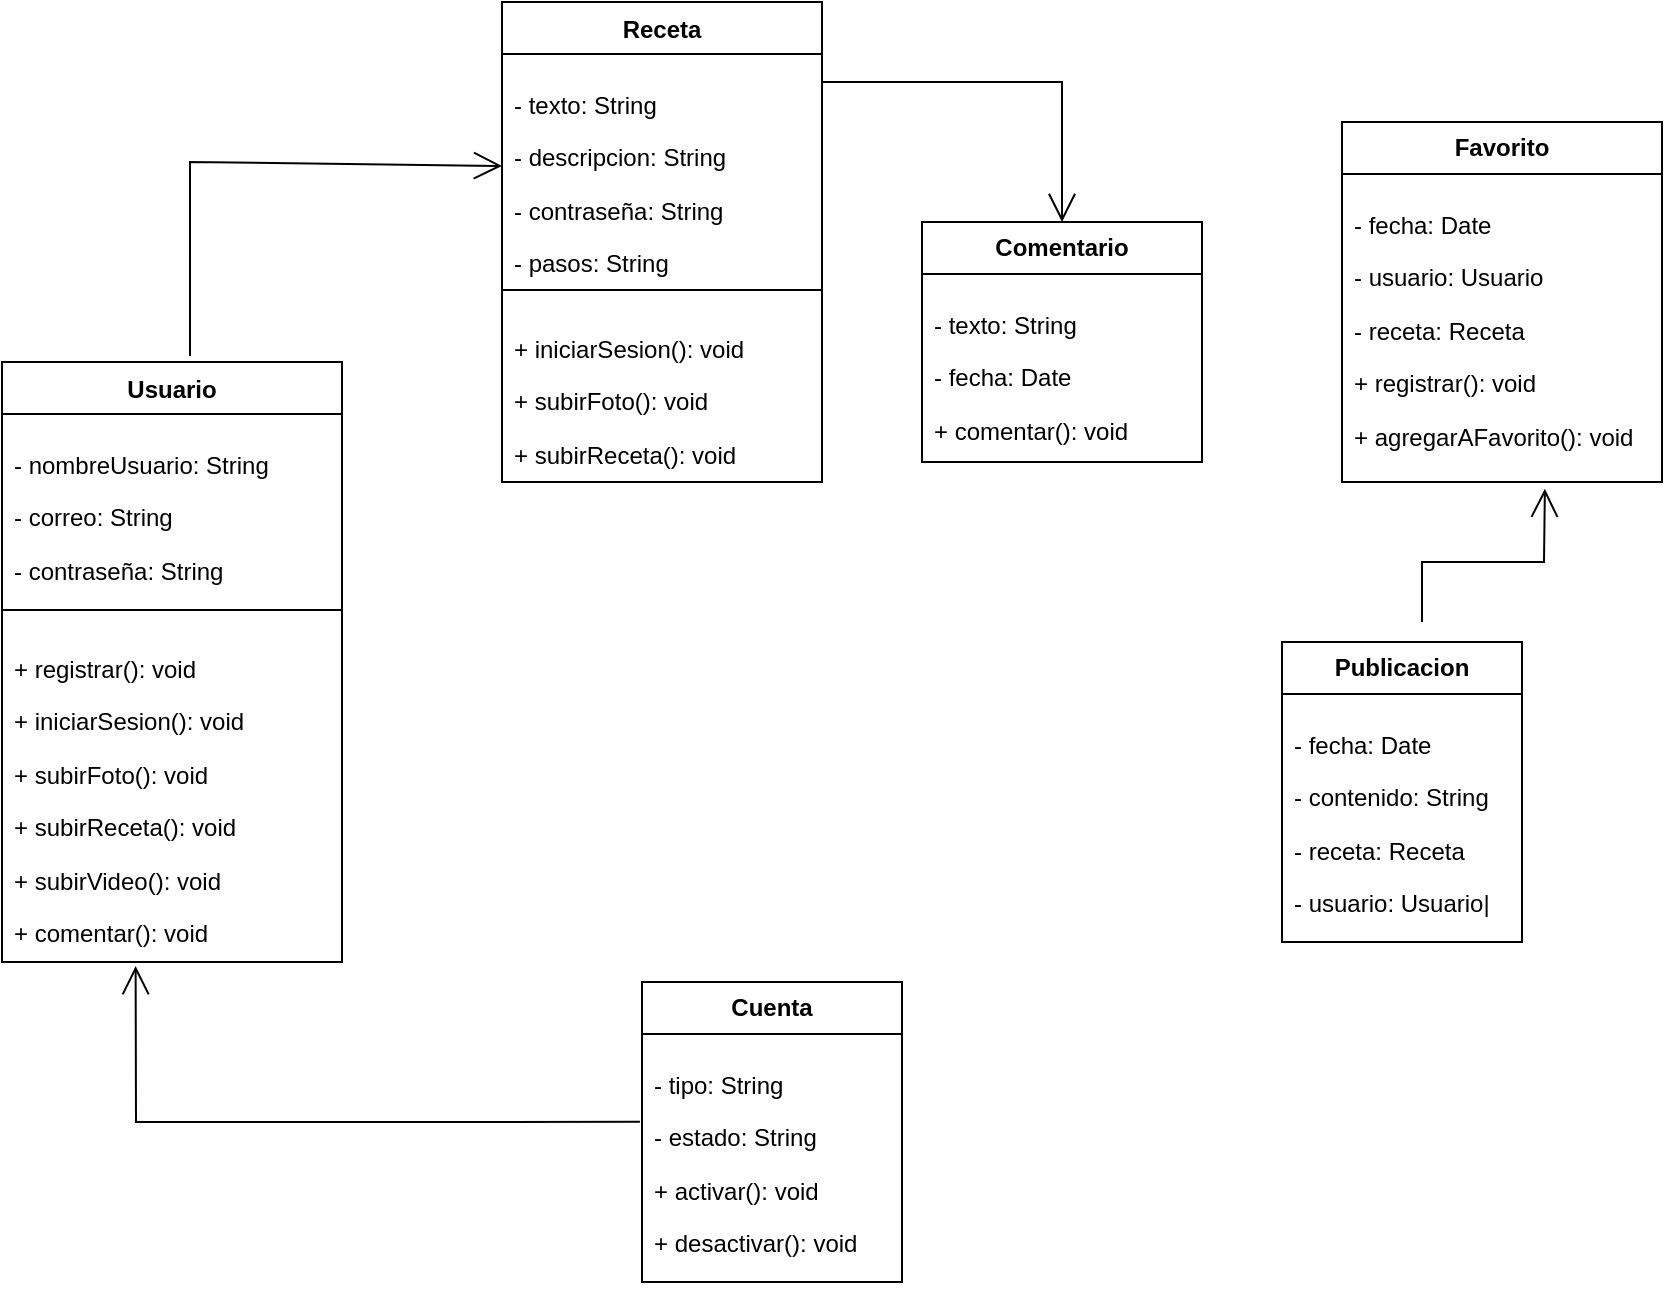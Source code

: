 <mxfile version="24.7.17">
  <diagram name="Página-1" id="qgbyo0LHozqXhU5egsmb">
    <mxGraphModel dx="892" dy="350" grid="1" gridSize="10" guides="1" tooltips="1" connect="1" arrows="1" fold="1" page="1" pageScale="1" pageWidth="3300" pageHeight="2339" math="0" shadow="0">
      <root>
        <mxCell id="0" />
        <mxCell id="1" parent="0" />
        <mxCell id="dng5E_FOOvmkLoRbdMSq-6" value="Usuario" style="swimlane;fontStyle=1;align=center;verticalAlign=top;childLayout=stackLayout;horizontal=1;startSize=26;horizontalStack=0;resizeParent=1;resizeParentMax=0;resizeLast=0;collapsible=1;marginBottom=0;whiteSpace=wrap;html=1;" parent="1" vertex="1">
          <mxGeometry x="110" y="300" width="170" height="300" as="geometry" />
        </mxCell>
        <mxCell id="dng5E_FOOvmkLoRbdMSq-7" value="&lt;p data-pm-slice=&quot;1 1 []&quot;&gt;- nombreUsuario: String    &lt;/p&gt;&lt;p&gt;- correo: String        &lt;/p&gt;&lt;p&gt;- contraseña: String&lt;/p&gt;" style="text;strokeColor=none;fillColor=none;align=left;verticalAlign=top;spacingLeft=4;spacingRight=4;overflow=hidden;rotatable=0;points=[[0,0.5],[1,0.5]];portConstraint=eastwest;whiteSpace=wrap;html=1;" parent="dng5E_FOOvmkLoRbdMSq-6" vertex="1">
          <mxGeometry y="26" width="170" height="94" as="geometry" />
        </mxCell>
        <mxCell id="dng5E_FOOvmkLoRbdMSq-8" value="" style="line;strokeWidth=1;fillColor=none;align=left;verticalAlign=middle;spacingTop=-1;spacingLeft=3;spacingRight=3;rotatable=0;labelPosition=right;points=[];portConstraint=eastwest;strokeColor=inherit;" parent="dng5E_FOOvmkLoRbdMSq-6" vertex="1">
          <mxGeometry y="120" width="170" height="8" as="geometry" />
        </mxCell>
        <mxCell id="dng5E_FOOvmkLoRbdMSq-9" value="&lt;p data-pm-slice=&quot;1 1 []&quot;&gt;+ registrar(): void&lt;/p&gt;&lt;p&gt;+ iniciarSesion(): void &lt;/p&gt;&lt;p&gt;+ subirFoto(): void        &lt;/p&gt;&lt;p&gt;+ subirReceta(): void     &lt;/p&gt;&lt;p&gt;+ subirVideo(): void   &lt;/p&gt;&lt;p&gt;+ comentar(): void&lt;/p&gt;" style="text;strokeColor=none;fillColor=none;align=left;verticalAlign=top;spacingLeft=4;spacingRight=4;overflow=hidden;rotatable=0;points=[[0,0.5],[1,0.5]];portConstraint=eastwest;whiteSpace=wrap;html=1;" parent="dng5E_FOOvmkLoRbdMSq-6" vertex="1">
          <mxGeometry y="128" width="170" height="172" as="geometry" />
        </mxCell>
        <mxCell id="dng5E_FOOvmkLoRbdMSq-10" value="Receta" style="swimlane;fontStyle=1;align=center;verticalAlign=top;childLayout=stackLayout;horizontal=1;startSize=26;horizontalStack=0;resizeParent=1;resizeParentMax=0;resizeLast=0;collapsible=1;marginBottom=0;whiteSpace=wrap;html=1;" parent="1" vertex="1">
          <mxGeometry x="360" y="120" width="160" height="240" as="geometry" />
        </mxCell>
        <mxCell id="dng5E_FOOvmkLoRbdMSq-11" value="&lt;p data-pm-slice=&quot;1 1 []&quot;&gt; - texto: String &lt;br&gt;&lt;/p&gt;&lt;p&gt;- descripcion: String &lt;/p&gt;&lt;p&gt;- contraseña: String     &lt;/p&gt;&lt;p&gt;- pasos: String &lt;/p&gt;" style="text;strokeColor=none;fillColor=none;align=left;verticalAlign=top;spacingLeft=4;spacingRight=4;overflow=hidden;rotatable=0;points=[[0,0.5],[1,0.5]];portConstraint=eastwest;whiteSpace=wrap;html=1;" parent="dng5E_FOOvmkLoRbdMSq-10" vertex="1">
          <mxGeometry y="26" width="160" height="114" as="geometry" />
        </mxCell>
        <mxCell id="dng5E_FOOvmkLoRbdMSq-12" value="" style="line;strokeWidth=1;fillColor=none;align=left;verticalAlign=middle;spacingTop=-1;spacingLeft=3;spacingRight=3;rotatable=0;labelPosition=right;points=[];portConstraint=eastwest;strokeColor=inherit;" parent="dng5E_FOOvmkLoRbdMSq-10" vertex="1">
          <mxGeometry y="140" width="160" height="8" as="geometry" />
        </mxCell>
        <mxCell id="dng5E_FOOvmkLoRbdMSq-13" value="&lt;p data-pm-slice=&quot;1 1 []&quot;&gt;+ iniciarSesion(): void   &lt;/p&gt;&lt;p&gt;+ subirFoto(): void      &lt;/p&gt;&lt;p&gt;+ subirReceta(): void    &lt;/p&gt;" style="text;strokeColor=none;fillColor=none;align=left;verticalAlign=top;spacingLeft=4;spacingRight=4;overflow=hidden;rotatable=0;points=[[0,0.5],[1,0.5]];portConstraint=eastwest;whiteSpace=wrap;html=1;" parent="dng5E_FOOvmkLoRbdMSq-10" vertex="1">
          <mxGeometry y="148" width="160" height="92" as="geometry" />
        </mxCell>
        <mxCell id="dng5E_FOOvmkLoRbdMSq-14" value="&lt;b&gt;Comentario&lt;/b&gt;" style="swimlane;fontStyle=0;childLayout=stackLayout;horizontal=1;startSize=26;fillColor=none;horizontalStack=0;resizeParent=1;resizeParentMax=0;resizeLast=0;collapsible=1;marginBottom=0;whiteSpace=wrap;html=1;" parent="1" vertex="1">
          <mxGeometry x="570" y="230" width="140" height="120" as="geometry" />
        </mxCell>
        <mxCell id="dng5E_FOOvmkLoRbdMSq-17" value="&lt;p data-pm-slice=&quot;1 1 []&quot;&gt;- texto: String &lt;/p&gt;&lt;p&gt;- fecha: Date  &lt;/p&gt;&lt;p&gt;+ comentar():  void&lt;/p&gt;" style="text;strokeColor=none;fillColor=none;align=left;verticalAlign=top;spacingLeft=4;spacingRight=4;overflow=hidden;rotatable=0;points=[[0,0.5],[1,0.5]];portConstraint=eastwest;whiteSpace=wrap;html=1;" parent="dng5E_FOOvmkLoRbdMSq-14" vertex="1">
          <mxGeometry y="26" width="140" height="94" as="geometry" />
        </mxCell>
        <mxCell id="dng5E_FOOvmkLoRbdMSq-18" value="&lt;b&gt;Favorito&lt;/b&gt;" style="swimlane;fontStyle=0;childLayout=stackLayout;horizontal=1;startSize=26;fillColor=none;horizontalStack=0;resizeParent=1;resizeParentMax=0;resizeLast=0;collapsible=1;marginBottom=0;whiteSpace=wrap;html=1;" parent="1" vertex="1">
          <mxGeometry x="780" y="180" width="160" height="180" as="geometry" />
        </mxCell>
        <mxCell id="dng5E_FOOvmkLoRbdMSq-19" value="&lt;p data-pm-slice=&quot;1 1 []&quot;&gt;- fecha: Date   &lt;/p&gt;&lt;p&gt;- usuario: Usuario&lt;/p&gt;&lt;p&gt;- receta: Receta &lt;br&gt;&lt;/p&gt;&lt;p&gt;+ registrar(): void&lt;/p&gt;&lt;p data-pm-slice=&quot;1 1 []&quot;&gt;+ agregarAFavorito(): void&lt;/p&gt;&lt;p&gt;&lt;/p&gt;" style="text;strokeColor=none;fillColor=none;align=left;verticalAlign=top;spacingLeft=4;spacingRight=4;overflow=hidden;rotatable=0;points=[[0,0.5],[1,0.5]];portConstraint=eastwest;whiteSpace=wrap;html=1;" parent="dng5E_FOOvmkLoRbdMSq-18" vertex="1">
          <mxGeometry y="26" width="160" height="154" as="geometry" />
        </mxCell>
        <mxCell id="dng5E_FOOvmkLoRbdMSq-22" value="&lt;b&gt;Publicacion&lt;/b&gt;" style="swimlane;fontStyle=0;childLayout=stackLayout;horizontal=1;startSize=26;fillColor=none;horizontalStack=0;resizeParent=1;resizeParentMax=0;resizeLast=0;collapsible=1;marginBottom=0;whiteSpace=wrap;html=1;" parent="1" vertex="1">
          <mxGeometry x="750" y="440" width="120" height="150" as="geometry" />
        </mxCell>
        <mxCell id="dng5E_FOOvmkLoRbdMSq-25" value="&lt;p data-pm-slice=&quot;1 1 []&quot;&gt;- fecha: Date   &lt;/p&gt;&lt;p&gt;- contenido: String &lt;/p&gt;&lt;p&gt;- receta: Receta  &lt;/p&gt;&lt;p&gt;- usuario: Usuario|&lt;/p&gt;" style="text;strokeColor=none;fillColor=none;align=left;verticalAlign=top;spacingLeft=4;spacingRight=4;overflow=hidden;rotatable=0;points=[[0,0.5],[1,0.5]];portConstraint=eastwest;whiteSpace=wrap;html=1;" parent="dng5E_FOOvmkLoRbdMSq-22" vertex="1">
          <mxGeometry y="26" width="120" height="124" as="geometry" />
        </mxCell>
        <mxCell id="dng5E_FOOvmkLoRbdMSq-26" value="&lt;b&gt;Cuenta&lt;/b&gt;" style="swimlane;fontStyle=0;childLayout=stackLayout;horizontal=1;startSize=26;fillColor=none;horizontalStack=0;resizeParent=1;resizeParentMax=0;resizeLast=0;collapsible=1;marginBottom=0;whiteSpace=wrap;html=1;" parent="1" vertex="1">
          <mxGeometry x="430" y="610" width="130" height="150" as="geometry" />
        </mxCell>
        <mxCell id="dng5E_FOOvmkLoRbdMSq-29" value="&lt;p data-pm-slice=&quot;1 1 []&quot;&gt;- tipo: String &lt;/p&gt;&lt;p&gt;- estado: String&lt;/p&gt;&lt;p&gt;+ activar(): void &lt;/p&gt;&lt;p&gt;+ desactivar(): void&lt;/p&gt;" style="text;strokeColor=none;fillColor=none;align=left;verticalAlign=top;spacingLeft=4;spacingRight=4;overflow=hidden;rotatable=0;points=[[0,0.5],[1,0.5]];portConstraint=eastwest;whiteSpace=wrap;html=1;" parent="dng5E_FOOvmkLoRbdMSq-26" vertex="1">
          <mxGeometry y="26" width="130" height="124" as="geometry" />
        </mxCell>
        <mxCell id="dng5E_FOOvmkLoRbdMSq-31" value="" style="endArrow=open;endFill=1;endSize=12;html=1;rounded=0;exitX=0.553;exitY=-0.01;exitDx=0;exitDy=0;exitPerimeter=0;" parent="1" source="dng5E_FOOvmkLoRbdMSq-6" target="dng5E_FOOvmkLoRbdMSq-11" edge="1">
          <mxGeometry width="160" relative="1" as="geometry">
            <mxPoint x="320" y="260" as="sourcePoint" />
            <mxPoint x="480" y="260" as="targetPoint" />
            <Array as="points">
              <mxPoint x="204" y="200" />
            </Array>
          </mxGeometry>
        </mxCell>
        <mxCell id="dng5E_FOOvmkLoRbdMSq-32" value="" style="endArrow=open;endFill=1;endSize=12;html=1;rounded=0;entryX=0.634;entryY=1.022;entryDx=0;entryDy=0;entryPerimeter=0;" parent="1" target="dng5E_FOOvmkLoRbdMSq-19" edge="1">
          <mxGeometry width="160" relative="1" as="geometry">
            <mxPoint x="820" y="430" as="sourcePoint" />
            <mxPoint x="710" y="360" as="targetPoint" />
            <Array as="points">
              <mxPoint x="820" y="400" />
              <mxPoint x="881" y="400" />
            </Array>
          </mxGeometry>
        </mxCell>
        <mxCell id="dng5E_FOOvmkLoRbdMSq-33" value="" style="endArrow=open;endFill=1;endSize=12;html=1;rounded=0;exitX=-0.008;exitY=0.354;exitDx=0;exitDy=0;entryX=0.393;entryY=1.012;entryDx=0;entryDy=0;entryPerimeter=0;exitPerimeter=0;" parent="1" source="dng5E_FOOvmkLoRbdMSq-29" target="dng5E_FOOvmkLoRbdMSq-9" edge="1">
          <mxGeometry width="160" relative="1" as="geometry">
            <mxPoint x="460" y="540" as="sourcePoint" />
            <mxPoint x="620" y="540" as="targetPoint" />
            <Array as="points">
              <mxPoint x="360" y="680" />
              <mxPoint x="177" y="680" />
            </Array>
          </mxGeometry>
        </mxCell>
        <mxCell id="dng5E_FOOvmkLoRbdMSq-35" value="" style="endArrow=open;endFill=1;endSize=12;html=1;rounded=0;exitX=1;exitY=0.123;exitDx=0;exitDy=0;exitPerimeter=0;" parent="1" source="dng5E_FOOvmkLoRbdMSq-11" edge="1">
          <mxGeometry width="160" relative="1" as="geometry">
            <mxPoint x="530" y="160" as="sourcePoint" />
            <mxPoint x="640" y="230" as="targetPoint" />
            <Array as="points">
              <mxPoint x="640" y="160" />
            </Array>
          </mxGeometry>
        </mxCell>
      </root>
    </mxGraphModel>
  </diagram>
</mxfile>
